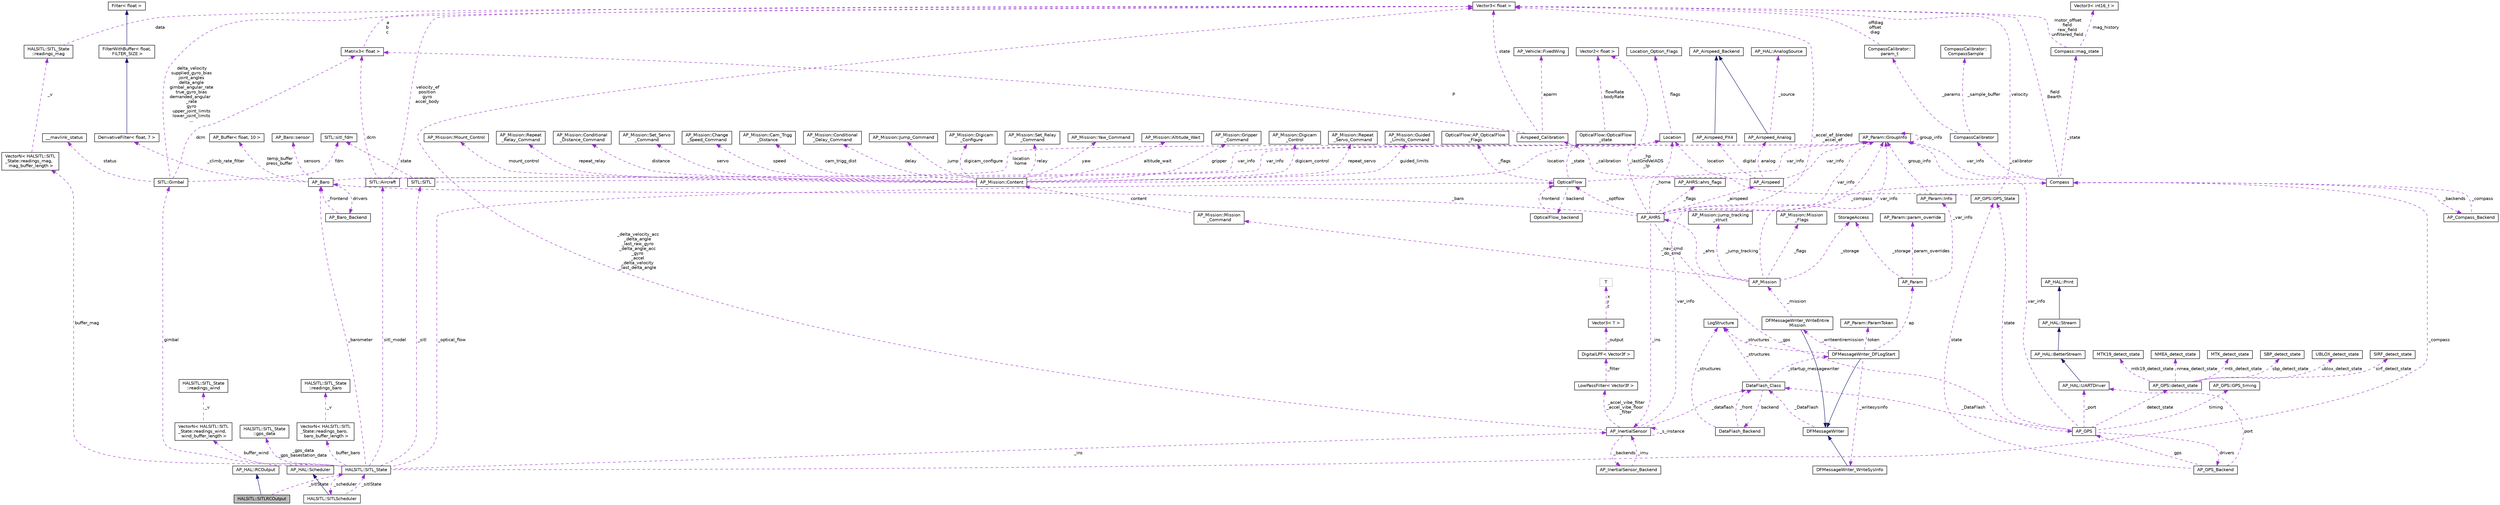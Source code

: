 digraph "HALSITL::SITLRCOutput"
{
 // INTERACTIVE_SVG=YES
  edge [fontname="Helvetica",fontsize="10",labelfontname="Helvetica",labelfontsize="10"];
  node [fontname="Helvetica",fontsize="10",shape=record];
  Node1 [label="HALSITL::SITLRCOutput",height=0.2,width=0.4,color="black", fillcolor="grey75", style="filled", fontcolor="black"];
  Node2 -> Node1 [dir="back",color="midnightblue",fontsize="10",style="solid",fontname="Helvetica"];
  Node2 [label="AP_HAL::RCOutput",height=0.2,width=0.4,color="black", fillcolor="white", style="filled",URL="$classAP__HAL_1_1RCOutput.html"];
  Node3 -> Node1 [dir="back",color="darkorchid3",fontsize="10",style="dashed",label=" _sitlState" ,fontname="Helvetica"];
  Node3 [label="HALSITL::SITL_State",height=0.2,width=0.4,color="black", fillcolor="white", style="filled",URL="$classHALSITL_1_1SITL__State.html"];
  Node4 -> Node3 [dir="back",color="darkorchid3",fontsize="10",style="dashed",label=" gimbal" ,fontname="Helvetica"];
  Node4 [label="SITL::Gimbal",height=0.2,width=0.4,color="black", fillcolor="white", style="filled",URL="$classSITL_1_1Gimbal.html"];
  Node5 -> Node4 [dir="back",color="darkorchid3",fontsize="10",style="dashed",label=" dcm" ,fontname="Helvetica"];
  Node5 [label="Matrix3\< float \>",height=0.2,width=0.4,color="black", fillcolor="white", style="filled",URL="$classMatrix3.html"];
  Node6 -> Node5 [dir="back",color="darkorchid3",fontsize="10",style="dashed",label=" a\nb\nc" ,fontname="Helvetica"];
  Node6 [label="Vector3\< float \>",height=0.2,width=0.4,color="black", fillcolor="white", style="filled",URL="$classVector3.html"];
  Node7 -> Node4 [dir="back",color="darkorchid3",fontsize="10",style="dashed",label=" status" ,fontname="Helvetica"];
  Node7 [label="__mavlink_status",height=0.2,width=0.4,color="black", fillcolor="white", style="filled",URL="$struct____mavlink__status.html"];
  Node6 -> Node4 [dir="back",color="darkorchid3",fontsize="10",style="dashed",label=" delta_velocity\nsupplied_gyro_bias\njoint_angles\ndelta_angle\ngimbal_angular_rate\ntrue_gyro_bias\ndemanded_angular\l_rate\ngyro\nupper_joint_limits\nlower_joint_limits\n..." ,fontname="Helvetica"];
  Node8 -> Node4 [dir="back",color="darkorchid3",fontsize="10",style="dashed",label=" fdm" ,fontname="Helvetica"];
  Node8 [label="SITL::sitl_fdm",height=0.2,width=0.4,color="black", fillcolor="white", style="filled",URL="$structSITL_1_1sitl__fdm.html"];
  Node9 -> Node3 [dir="back",color="darkorchid3",fontsize="10",style="dashed",label=" sitl_model" ,fontname="Helvetica"];
  Node9 [label="SITL::Aircraft",height=0.2,width=0.4,color="black", fillcolor="white", style="filled",URL="$classSITL_1_1Aircraft.html"];
  Node5 -> Node9 [dir="back",color="darkorchid3",fontsize="10",style="dashed",label=" dcm" ,fontname="Helvetica"];
  Node6 -> Node9 [dir="back",color="darkorchid3",fontsize="10",style="dashed",label=" velocity_ef\nposition\ngyro\naccel_body" ,fontname="Helvetica"];
  Node10 -> Node9 [dir="back",color="darkorchid3",fontsize="10",style="dashed",label=" location\nhome" ,fontname="Helvetica"];
  Node10 [label="Location",height=0.2,width=0.4,color="black", fillcolor="white", style="filled",URL="$structLocation.html"];
  Node11 -> Node10 [dir="back",color="darkorchid3",fontsize="10",style="dashed",label=" flags" ,fontname="Helvetica"];
  Node11 [label="Location_Option_Flags",height=0.2,width=0.4,color="black", fillcolor="white", style="filled",URL="$structLocation__Option__Flags.html"];
  Node12 -> Node3 [dir="back",color="darkorchid3",fontsize="10",style="dashed",label=" buffer_baro" ,fontname="Helvetica"];
  Node12 [label="VectorN\< HALSITL::SITL\l_State::readings_baro,\l baro_buffer_length \>",height=0.2,width=0.4,color="black", fillcolor="white", style="filled",URL="$classVectorN.html"];
  Node13 -> Node12 [dir="back",color="darkorchid3",fontsize="10",style="dashed",label=" _v" ,fontname="Helvetica"];
  Node13 [label="HALSITL::SITL_State\l::readings_baro",height=0.2,width=0.4,color="black", fillcolor="white", style="filled",URL="$structHALSITL_1_1SITL__State_1_1readings__baro.html"];
  Node14 -> Node3 [dir="back",color="darkorchid3",fontsize="10",style="dashed",label=" buffer_mag" ,fontname="Helvetica"];
  Node14 [label="VectorN\< HALSITL::SITL\l_State::readings_mag,\l mag_buffer_length \>",height=0.2,width=0.4,color="black", fillcolor="white", style="filled",URL="$classVectorN.html"];
  Node15 -> Node14 [dir="back",color="darkorchid3",fontsize="10",style="dashed",label=" _v" ,fontname="Helvetica"];
  Node15 [label="HALSITL::SITL_State\l::readings_mag",height=0.2,width=0.4,color="black", fillcolor="white", style="filled",URL="$structHALSITL_1_1SITL__State_1_1readings__mag.html"];
  Node6 -> Node15 [dir="back",color="darkorchid3",fontsize="10",style="dashed",label=" data" ,fontname="Helvetica"];
  Node16 -> Node3 [dir="back",color="darkorchid3",fontsize="10",style="dashed",label=" _barometer" ,fontname="Helvetica"];
  Node16 [label="AP_Baro",height=0.2,width=0.4,color="black", fillcolor="white", style="filled",URL="$classAP__Baro.html"];
  Node17 -> Node16 [dir="back",color="darkorchid3",fontsize="10",style="dashed",label=" sensors" ,fontname="Helvetica"];
  Node17 [label="AP_Baro::sensor",height=0.2,width=0.4,color="black", fillcolor="white", style="filled",URL="$structAP__Baro_1_1sensor.html"];
  Node18 -> Node16 [dir="back",color="darkorchid3",fontsize="10",style="dashed",label=" temp_buffer\npress_buffer" ,fontname="Helvetica"];
  Node18 [label="AP_Buffer\< float, 10 \>",height=0.2,width=0.4,color="black", fillcolor="white", style="filled",URL="$classAP__Buffer.html"];
  Node19 -> Node16 [dir="back",color="darkorchid3",fontsize="10",style="dashed",label=" _climb_rate_filter" ,fontname="Helvetica"];
  Node19 [label="DerivativeFilter\< float, 7 \>",height=0.2,width=0.4,color="black", fillcolor="white", style="filled",URL="$classDerivativeFilter.html"];
  Node20 -> Node19 [dir="back",color="midnightblue",fontsize="10",style="solid",fontname="Helvetica"];
  Node20 [label="FilterWithBuffer\< float,\l FILTER_SIZE \>",height=0.2,width=0.4,color="black", fillcolor="white", style="filled",URL="$classFilterWithBuffer.html"];
  Node21 -> Node20 [dir="back",color="midnightblue",fontsize="10",style="solid",fontname="Helvetica"];
  Node21 [label="Filter\< float \>",height=0.2,width=0.4,color="black", fillcolor="white", style="filled",URL="$classFilter.html"];
  Node22 -> Node16 [dir="back",color="darkorchid3",fontsize="10",style="dashed",label=" var_info" ,fontname="Helvetica"];
  Node22 [label="AP_Param::GroupInfo",height=0.2,width=0.4,color="black", fillcolor="white", style="filled",URL="$structAP__Param_1_1GroupInfo.html"];
  Node22 -> Node22 [dir="back",color="darkorchid3",fontsize="10",style="dashed",label=" group_info" ,fontname="Helvetica"];
  Node23 -> Node16 [dir="back",color="darkorchid3",fontsize="10",style="dashed",label=" drivers" ,fontname="Helvetica"];
  Node23 [label="AP_Baro_Backend",height=0.2,width=0.4,color="black", fillcolor="white", style="filled",URL="$classAP__Baro__Backend.html",tooltip="-*- tab-width: 4; Mode: C++; c-basic-offset: 4; indent-tabs-mode: nil -*- "];
  Node16 -> Node23 [dir="back",color="darkorchid3",fontsize="10",style="dashed",label=" _frontend" ,fontname="Helvetica"];
  Node24 -> Node3 [dir="back",color="darkorchid3",fontsize="10",style="dashed",label=" _sitl" ,fontname="Helvetica"];
  Node24 [label="SITL::SITL",height=0.2,width=0.4,color="black", fillcolor="white", style="filled",URL="$classSITL_1_1SITL.html"];
  Node22 -> Node24 [dir="back",color="darkorchid3",fontsize="10",style="dashed",label=" var_info" ,fontname="Helvetica"];
  Node8 -> Node24 [dir="back",color="darkorchid3",fontsize="10",style="dashed",label=" state" ,fontname="Helvetica"];
  Node25 -> Node3 [dir="back",color="darkorchid3",fontsize="10",style="dashed",label=" _optical_flow" ,fontname="Helvetica"];
  Node25 [label="OpticalFlow",height=0.2,width=0.4,color="black", fillcolor="white", style="filled",URL="$classOpticalFlow.html"];
  Node22 -> Node25 [dir="back",color="darkorchid3",fontsize="10",style="dashed",label=" var_info" ,fontname="Helvetica"];
  Node26 -> Node25 [dir="back",color="darkorchid3",fontsize="10",style="dashed",label=" _state" ,fontname="Helvetica"];
  Node26 [label="OpticalFlow::OpticalFlow\l_state",height=0.2,width=0.4,color="black", fillcolor="white", style="filled",URL="$structOpticalFlow_1_1OpticalFlow__state.html"];
  Node27 -> Node26 [dir="back",color="darkorchid3",fontsize="10",style="dashed",label=" flowRate\nbodyRate" ,fontname="Helvetica"];
  Node27 [label="Vector2\< float \>",height=0.2,width=0.4,color="black", fillcolor="white", style="filled",URL="$structVector2.html"];
  Node28 -> Node25 [dir="back",color="darkorchid3",fontsize="10",style="dashed",label=" backend" ,fontname="Helvetica"];
  Node28 [label="OpticalFlow_backend",height=0.2,width=0.4,color="black", fillcolor="white", style="filled",URL="$classOpticalFlow__backend.html"];
  Node25 -> Node28 [dir="back",color="darkorchid3",fontsize="10",style="dashed",label=" frontend" ,fontname="Helvetica"];
  Node29 -> Node25 [dir="back",color="darkorchid3",fontsize="10",style="dashed",label=" _flags" ,fontname="Helvetica"];
  Node29 [label="OpticalFlow::AP_OpticalFlow\l_Flags",height=0.2,width=0.4,color="black", fillcolor="white", style="filled",URL="$structOpticalFlow_1_1AP__OpticalFlow__Flags.html"];
  Node30 -> Node3 [dir="back",color="darkorchid3",fontsize="10",style="dashed",label=" _ins" ,fontname="Helvetica"];
  Node30 [label="AP_InertialSensor",height=0.2,width=0.4,color="black", fillcolor="white", style="filled",URL="$classAP__InertialSensor.html"];
  Node31 -> Node30 [dir="back",color="darkorchid3",fontsize="10",style="dashed",label=" _accel_vibe_filter\n_accel_vibe_floor\l_filter" ,fontname="Helvetica"];
  Node31 [label="LowPassFilter\< Vector3f \>",height=0.2,width=0.4,color="black", fillcolor="white", style="filled",URL="$classLowPassFilter.html"];
  Node32 -> Node31 [dir="back",color="darkorchid3",fontsize="10",style="dashed",label=" _filter" ,fontname="Helvetica"];
  Node32 [label="DigitalLPF\< Vector3f \>",height=0.2,width=0.4,color="black", fillcolor="white", style="filled",URL="$classDigitalLPF.html"];
  Node33 -> Node32 [dir="back",color="darkorchid3",fontsize="10",style="dashed",label=" _output" ,fontname="Helvetica"];
  Node33 [label="Vector3\< T \>",height=0.2,width=0.4,color="black", fillcolor="white", style="filled",URL="$classVector3.html"];
  Node34 -> Node33 [dir="back",color="darkorchid3",fontsize="10",style="dashed",label=" x\ny\nz" ,fontname="Helvetica"];
  Node34 [label="T",height=0.2,width=0.4,color="grey75", fillcolor="white", style="filled"];
  Node35 -> Node30 [dir="back",color="darkorchid3",fontsize="10",style="dashed",label=" _backends" ,fontname="Helvetica"];
  Node35 [label="AP_InertialSensor_Backend",height=0.2,width=0.4,color="black", fillcolor="white", style="filled",URL="$classAP__InertialSensor__Backend.html"];
  Node30 -> Node35 [dir="back",color="darkorchid3",fontsize="10",style="dashed",label=" _imu" ,fontname="Helvetica"];
  Node36 -> Node30 [dir="back",color="darkorchid3",fontsize="10",style="dashed",label=" _dataflash" ,fontname="Helvetica"];
  Node36 [label="DataFlash_Class",height=0.2,width=0.4,color="black", fillcolor="white", style="filled",URL="$classDataFlash__Class.html"];
  Node37 -> Node36 [dir="back",color="darkorchid3",fontsize="10",style="dashed",label=" _structures" ,fontname="Helvetica"];
  Node37 [label="LogStructure",height=0.2,width=0.4,color="black", fillcolor="white", style="filled",URL="$structLogStructure.html"];
  Node38 -> Node36 [dir="back",color="darkorchid3",fontsize="10",style="dashed",label=" backend" ,fontname="Helvetica"];
  Node38 [label="DataFlash_Backend",height=0.2,width=0.4,color="black", fillcolor="white", style="filled",URL="$classDataFlash__Backend.html"];
  Node37 -> Node38 [dir="back",color="darkorchid3",fontsize="10",style="dashed",label=" _structures" ,fontname="Helvetica"];
  Node36 -> Node38 [dir="back",color="darkorchid3",fontsize="10",style="dashed",label=" _front" ,fontname="Helvetica"];
  Node39 -> Node36 [dir="back",color="darkorchid3",fontsize="10",style="dashed",label=" _startup_messagewriter" ,fontname="Helvetica"];
  Node39 [label="DFMessageWriter_DFLogStart",height=0.2,width=0.4,color="black", fillcolor="white", style="filled",URL="$classDFMessageWriter__DFLogStart.html"];
  Node40 -> Node39 [dir="back",color="midnightblue",fontsize="10",style="solid",fontname="Helvetica"];
  Node40 [label="DFMessageWriter",height=0.2,width=0.4,color="black", fillcolor="white", style="filled",URL="$classDFMessageWriter.html"];
  Node36 -> Node40 [dir="back",color="darkorchid3",fontsize="10",style="dashed",label=" _DataFlash" ,fontname="Helvetica"];
  Node41 -> Node39 [dir="back",color="darkorchid3",fontsize="10",style="dashed",label=" _writeentiremission" ,fontname="Helvetica"];
  Node41 [label="DFMessageWriter_WriteEntire\lMission",height=0.2,width=0.4,color="black", fillcolor="white", style="filled",URL="$classDFMessageWriter__WriteEntireMission.html"];
  Node40 -> Node41 [dir="back",color="midnightblue",fontsize="10",style="solid",fontname="Helvetica"];
  Node42 -> Node41 [dir="back",color="darkorchid3",fontsize="10",style="dashed",label=" _mission" ,fontname="Helvetica"];
  Node42 [label="AP_Mission",height=0.2,width=0.4,color="black", fillcolor="white", style="filled",URL="$classAP__Mission.html",tooltip="Object managing Mission. "];
  Node43 -> Node42 [dir="back",color="darkorchid3",fontsize="10",style="dashed",label=" _storage" ,fontname="Helvetica"];
  Node43 [label="StorageAccess",height=0.2,width=0.4,color="black", fillcolor="white", style="filled",URL="$classStorageAccess.html"];
  Node44 -> Node42 [dir="back",color="darkorchid3",fontsize="10",style="dashed",label=" _nav_cmd\n_do_cmd" ,fontname="Helvetica"];
  Node44 [label="AP_Mission::Mission\l_Command",height=0.2,width=0.4,color="black", fillcolor="white", style="filled",URL="$structAP__Mission_1_1Mission__Command.html"];
  Node45 -> Node44 [dir="back",color="darkorchid3",fontsize="10",style="dashed",label=" content" ,fontname="Helvetica"];
  Node45 [label="AP_Mission::Content",height=0.2,width=0.4,color="black", fillcolor="white", style="filled",URL="$unionAP__Mission_1_1Content.html"];
  Node46 -> Node45 [dir="back",color="darkorchid3",fontsize="10",style="dashed",label=" guided_limits" ,fontname="Helvetica"];
  Node46 [label="AP_Mission::Guided\l_Limits_Command",height=0.2,width=0.4,color="black", fillcolor="white", style="filled",URL="$structAP__Mission_1_1Guided__Limits__Command.html"];
  Node47 -> Node45 [dir="back",color="darkorchid3",fontsize="10",style="dashed",label=" mount_control" ,fontname="Helvetica"];
  Node47 [label="AP_Mission::Mount_Control",height=0.2,width=0.4,color="black", fillcolor="white", style="filled",URL="$structAP__Mission_1_1Mount__Control.html"];
  Node48 -> Node45 [dir="back",color="darkorchid3",fontsize="10",style="dashed",label=" repeat_relay" ,fontname="Helvetica"];
  Node48 [label="AP_Mission::Repeat\l_Relay_Command",height=0.2,width=0.4,color="black", fillcolor="white", style="filled",URL="$structAP__Mission_1_1Repeat__Relay__Command.html"];
  Node49 -> Node45 [dir="back",color="darkorchid3",fontsize="10",style="dashed",label=" distance" ,fontname="Helvetica"];
  Node49 [label="AP_Mission::Conditional\l_Distance_Command",height=0.2,width=0.4,color="black", fillcolor="white", style="filled",URL="$structAP__Mission_1_1Conditional__Distance__Command.html"];
  Node50 -> Node45 [dir="back",color="darkorchid3",fontsize="10",style="dashed",label=" servo" ,fontname="Helvetica"];
  Node50 [label="AP_Mission::Set_Servo\l_Command",height=0.2,width=0.4,color="black", fillcolor="white", style="filled",URL="$structAP__Mission_1_1Set__Servo__Command.html"];
  Node51 -> Node45 [dir="back",color="darkorchid3",fontsize="10",style="dashed",label=" speed" ,fontname="Helvetica"];
  Node51 [label="AP_Mission::Change\l_Speed_Command",height=0.2,width=0.4,color="black", fillcolor="white", style="filled",URL="$structAP__Mission_1_1Change__Speed__Command.html"];
  Node52 -> Node45 [dir="back",color="darkorchid3",fontsize="10",style="dashed",label=" cam_trigg_dist" ,fontname="Helvetica"];
  Node52 [label="AP_Mission::Cam_Trigg\l_Distance",height=0.2,width=0.4,color="black", fillcolor="white", style="filled",URL="$structAP__Mission_1_1Cam__Trigg__Distance.html"];
  Node53 -> Node45 [dir="back",color="darkorchid3",fontsize="10",style="dashed",label=" delay" ,fontname="Helvetica"];
  Node53 [label="AP_Mission::Conditional\l_Delay_Command",height=0.2,width=0.4,color="black", fillcolor="white", style="filled",URL="$structAP__Mission_1_1Conditional__Delay__Command.html"];
  Node54 -> Node45 [dir="back",color="darkorchid3",fontsize="10",style="dashed",label=" jump" ,fontname="Helvetica"];
  Node54 [label="AP_Mission::Jump_Command",height=0.2,width=0.4,color="black", fillcolor="white", style="filled",URL="$structAP__Mission_1_1Jump__Command.html"];
  Node10 -> Node45 [dir="back",color="darkorchid3",fontsize="10",style="dashed",label=" location" ,fontname="Helvetica"];
  Node55 -> Node45 [dir="back",color="darkorchid3",fontsize="10",style="dashed",label=" digicam_configure" ,fontname="Helvetica"];
  Node55 [label="AP_Mission::Digicam\l_Configure",height=0.2,width=0.4,color="black", fillcolor="white", style="filled",URL="$structAP__Mission_1_1Digicam__Configure.html"];
  Node56 -> Node45 [dir="back",color="darkorchid3",fontsize="10",style="dashed",label=" relay" ,fontname="Helvetica"];
  Node56 [label="AP_Mission::Set_Relay\l_Command",height=0.2,width=0.4,color="black", fillcolor="white", style="filled",URL="$structAP__Mission_1_1Set__Relay__Command.html"];
  Node57 -> Node45 [dir="back",color="darkorchid3",fontsize="10",style="dashed",label=" yaw" ,fontname="Helvetica"];
  Node57 [label="AP_Mission::Yaw_Command",height=0.2,width=0.4,color="black", fillcolor="white", style="filled",URL="$structAP__Mission_1_1Yaw__Command.html"];
  Node58 -> Node45 [dir="back",color="darkorchid3",fontsize="10",style="dashed",label=" altitude_wait" ,fontname="Helvetica"];
  Node58 [label="AP_Mission::Altitude_Wait",height=0.2,width=0.4,color="black", fillcolor="white", style="filled",URL="$structAP__Mission_1_1Altitude__Wait.html"];
  Node59 -> Node45 [dir="back",color="darkorchid3",fontsize="10",style="dashed",label=" gripper" ,fontname="Helvetica"];
  Node59 [label="AP_Mission::Gripper\l_Command",height=0.2,width=0.4,color="black", fillcolor="white", style="filled",URL="$structAP__Mission_1_1Gripper__Command.html"];
  Node60 -> Node45 [dir="back",color="darkorchid3",fontsize="10",style="dashed",label=" digicam_control" ,fontname="Helvetica"];
  Node60 [label="AP_Mission::Digicam\l_Control",height=0.2,width=0.4,color="black", fillcolor="white", style="filled",URL="$structAP__Mission_1_1Digicam__Control.html"];
  Node61 -> Node45 [dir="back",color="darkorchid3",fontsize="10",style="dashed",label=" repeat_servo" ,fontname="Helvetica"];
  Node61 [label="AP_Mission::Repeat\l_Servo_Command",height=0.2,width=0.4,color="black", fillcolor="white", style="filled",URL="$structAP__Mission_1_1Repeat__Servo__Command.html"];
  Node22 -> Node42 [dir="back",color="darkorchid3",fontsize="10",style="dashed",label=" var_info" ,fontname="Helvetica"];
  Node62 -> Node42 [dir="back",color="darkorchid3",fontsize="10",style="dashed",label=" _flags" ,fontname="Helvetica"];
  Node62 [label="AP_Mission::Mission\l_Flags",height=0.2,width=0.4,color="black", fillcolor="white", style="filled",URL="$structAP__Mission_1_1Mission__Flags.html"];
  Node63 -> Node42 [dir="back",color="darkorchid3",fontsize="10",style="dashed",label=" _ahrs" ,fontname="Helvetica"];
  Node63 [label="AP_AHRS",height=0.2,width=0.4,color="black", fillcolor="white", style="filled",URL="$classAP__AHRS.html"];
  Node64 -> Node63 [dir="back",color="darkorchid3",fontsize="10",style="dashed",label=" _flags" ,fontname="Helvetica"];
  Node64 [label="AP_AHRS::ahrs_flags",height=0.2,width=0.4,color="black", fillcolor="white", style="filled",URL="$structAP__AHRS_1_1ahrs__flags.html"];
  Node16 -> Node63 [dir="back",color="darkorchid3",fontsize="10",style="dashed",label=" _baro" ,fontname="Helvetica"];
  Node25 -> Node63 [dir="back",color="darkorchid3",fontsize="10",style="dashed",label=" _optflow" ,fontname="Helvetica"];
  Node22 -> Node63 [dir="back",color="darkorchid3",fontsize="10",style="dashed",label=" var_info" ,fontname="Helvetica"];
  Node6 -> Node63 [dir="back",color="darkorchid3",fontsize="10",style="dashed",label=" _accel_ef_blended\n_accel_ef" ,fontname="Helvetica"];
  Node30 -> Node63 [dir="back",color="darkorchid3",fontsize="10",style="dashed",label=" _ins" ,fontname="Helvetica"];
  Node65 -> Node63 [dir="back",color="darkorchid3",fontsize="10",style="dashed",label=" _airspeed" ,fontname="Helvetica"];
  Node65 [label="AP_Airspeed",height=0.2,width=0.4,color="black", fillcolor="white", style="filled",URL="$classAP__Airspeed.html"];
  Node66 -> Node65 [dir="back",color="darkorchid3",fontsize="10",style="dashed",label=" analog" ,fontname="Helvetica"];
  Node66 [label="AP_Airspeed_Analog",height=0.2,width=0.4,color="black", fillcolor="white", style="filled",URL="$classAP__Airspeed__Analog.html",tooltip="-*- tab-width: 4; Mode: C++; c-basic-offset: 4; indent-tabs-mode: nil -*- "];
  Node67 -> Node66 [dir="back",color="midnightblue",fontsize="10",style="solid",fontname="Helvetica"];
  Node67 [label="AP_Airspeed_Backend",height=0.2,width=0.4,color="black", fillcolor="white", style="filled",URL="$classAP__Airspeed__Backend.html",tooltip="-*- tab-width: 4; Mode: C++; c-basic-offset: 4; indent-tabs-mode: nil -*- "];
  Node68 -> Node66 [dir="back",color="darkorchid3",fontsize="10",style="dashed",label=" _source" ,fontname="Helvetica"];
  Node68 [label="AP_HAL::AnalogSource",height=0.2,width=0.4,color="black", fillcolor="white", style="filled",URL="$classAP__HAL_1_1AnalogSource.html"];
  Node22 -> Node65 [dir="back",color="darkorchid3",fontsize="10",style="dashed",label=" var_info" ,fontname="Helvetica"];
  Node69 -> Node65 [dir="back",color="darkorchid3",fontsize="10",style="dashed",label=" digital" ,fontname="Helvetica"];
  Node69 [label="AP_Airspeed_PX4",height=0.2,width=0.4,color="black", fillcolor="white", style="filled",URL="$classAP__Airspeed__PX4.html",tooltip="-*- tab-width: 4; Mode: C++; c-basic-offset: 4; indent-tabs-mode: nil -*- "];
  Node67 -> Node69 [dir="back",color="midnightblue",fontsize="10",style="solid",fontname="Helvetica"];
  Node70 -> Node65 [dir="back",color="darkorchid3",fontsize="10",style="dashed",label=" _calibration" ,fontname="Helvetica"];
  Node70 [label="Airspeed_Calibration",height=0.2,width=0.4,color="black", fillcolor="white", style="filled",URL="$classAirspeed__Calibration.html",tooltip="-*- tab-width: 4; Mode: C++; c-basic-offset: 4; indent-tabs-mode: nil -*- "];
  Node5 -> Node70 [dir="back",color="darkorchid3",fontsize="10",style="dashed",label=" P" ,fontname="Helvetica"];
  Node6 -> Node70 [dir="back",color="darkorchid3",fontsize="10",style="dashed",label=" state" ,fontname="Helvetica"];
  Node71 -> Node70 [dir="back",color="darkorchid3",fontsize="10",style="dashed",label=" aparm" ,fontname="Helvetica"];
  Node71 [label="AP_Vehicle::FixedWing",height=0.2,width=0.4,color="black", fillcolor="white", style="filled",URL="$structAP__Vehicle_1_1FixedWing.html"];
  Node27 -> Node63 [dir="back",color="darkorchid3",fontsize="10",style="dashed",label=" _hp\n_lastGndVelADS\n_lp" ,fontname="Helvetica"];
  Node72 -> Node63 [dir="back",color="darkorchid3",fontsize="10",style="dashed",label=" _gps" ,fontname="Helvetica"];
  Node72 [label="AP_GPS",height=0.2,width=0.4,color="black", fillcolor="white", style="filled",URL="$classAP__GPS.html"];
  Node73 -> Node72 [dir="back",color="darkorchid3",fontsize="10",style="dashed",label=" detect_state" ,fontname="Helvetica"];
  Node73 [label="AP_GPS::detect_state",height=0.2,width=0.4,color="black", fillcolor="white", style="filled",URL="$structAP__GPS_1_1detect__state.html"];
  Node74 -> Node73 [dir="back",color="darkorchid3",fontsize="10",style="dashed",label=" sbp_detect_state" ,fontname="Helvetica"];
  Node74 [label="SBP_detect_state",height=0.2,width=0.4,color="black", fillcolor="white", style="filled",URL="$structSBP__detect__state.html"];
  Node75 -> Node73 [dir="back",color="darkorchid3",fontsize="10",style="dashed",label=" ublox_detect_state" ,fontname="Helvetica"];
  Node75 [label="UBLOX_detect_state",height=0.2,width=0.4,color="black", fillcolor="white", style="filled",URL="$structUBLOX__detect__state.html"];
  Node76 -> Node73 [dir="back",color="darkorchid3",fontsize="10",style="dashed",label=" sirf_detect_state" ,fontname="Helvetica"];
  Node76 [label="SIRF_detect_state",height=0.2,width=0.4,color="black", fillcolor="white", style="filled",URL="$structSIRF__detect__state.html"];
  Node77 -> Node73 [dir="back",color="darkorchid3",fontsize="10",style="dashed",label=" mtk19_detect_state" ,fontname="Helvetica"];
  Node77 [label="MTK19_detect_state",height=0.2,width=0.4,color="black", fillcolor="white", style="filled",URL="$structMTK19__detect__state.html"];
  Node78 -> Node73 [dir="back",color="darkorchid3",fontsize="10",style="dashed",label=" nmea_detect_state" ,fontname="Helvetica"];
  Node78 [label="NMEA_detect_state",height=0.2,width=0.4,color="black", fillcolor="white", style="filled",URL="$structNMEA__detect__state.html"];
  Node79 -> Node73 [dir="back",color="darkorchid3",fontsize="10",style="dashed",label=" mtk_detect_state" ,fontname="Helvetica"];
  Node79 [label="MTK_detect_state",height=0.2,width=0.4,color="black", fillcolor="white", style="filled",URL="$structMTK__detect__state.html"];
  Node80 -> Node72 [dir="back",color="darkorchid3",fontsize="10",style="dashed",label=" timing" ,fontname="Helvetica"];
  Node80 [label="AP_GPS::GPS_timing",height=0.2,width=0.4,color="black", fillcolor="white", style="filled",URL="$structAP__GPS_1_1GPS__timing.html"];
  Node81 -> Node72 [dir="back",color="darkorchid3",fontsize="10",style="dashed",label=" drivers" ,fontname="Helvetica"];
  Node81 [label="AP_GPS_Backend",height=0.2,width=0.4,color="black", fillcolor="white", style="filled",URL="$classAP__GPS__Backend.html"];
  Node82 -> Node81 [dir="back",color="darkorchid3",fontsize="10",style="dashed",label=" port" ,fontname="Helvetica"];
  Node82 [label="AP_HAL::UARTDriver",height=0.2,width=0.4,color="black", fillcolor="white", style="filled",URL="$classAP__HAL_1_1UARTDriver.html"];
  Node83 -> Node82 [dir="back",color="midnightblue",fontsize="10",style="solid",fontname="Helvetica"];
  Node83 [label="AP_HAL::BetterStream",height=0.2,width=0.4,color="black", fillcolor="white", style="filled",URL="$classAP__HAL_1_1BetterStream.html"];
  Node84 -> Node83 [dir="back",color="midnightblue",fontsize="10",style="solid",fontname="Helvetica"];
  Node84 [label="AP_HAL::Stream",height=0.2,width=0.4,color="black", fillcolor="white", style="filled",URL="$classAP__HAL_1_1Stream.html"];
  Node85 -> Node84 [dir="back",color="midnightblue",fontsize="10",style="solid",fontname="Helvetica"];
  Node85 [label="AP_HAL::Print",height=0.2,width=0.4,color="black", fillcolor="white", style="filled",URL="$classAP__HAL_1_1Print.html"];
  Node72 -> Node81 [dir="back",color="darkorchid3",fontsize="10",style="dashed",label=" gps" ,fontname="Helvetica"];
  Node86 -> Node81 [dir="back",color="darkorchid3",fontsize="10",style="dashed",label=" state" ,fontname="Helvetica"];
  Node86 [label="AP_GPS::GPS_State",height=0.2,width=0.4,color="black", fillcolor="white", style="filled",URL="$structAP__GPS_1_1GPS__State.html"];
  Node6 -> Node86 [dir="back",color="darkorchid3",fontsize="10",style="dashed",label=" velocity" ,fontname="Helvetica"];
  Node10 -> Node86 [dir="back",color="darkorchid3",fontsize="10",style="dashed",label=" location" ,fontname="Helvetica"];
  Node36 -> Node72 [dir="back",color="darkorchid3",fontsize="10",style="dashed",label=" _DataFlash" ,fontname="Helvetica"];
  Node82 -> Node72 [dir="back",color="darkorchid3",fontsize="10",style="dashed",label=" _port" ,fontname="Helvetica"];
  Node22 -> Node72 [dir="back",color="darkorchid3",fontsize="10",style="dashed",label=" var_info" ,fontname="Helvetica"];
  Node86 -> Node72 [dir="back",color="darkorchid3",fontsize="10",style="dashed",label=" state" ,fontname="Helvetica"];
  Node10 -> Node63 [dir="back",color="darkorchid3",fontsize="10",style="dashed",label=" _home" ,fontname="Helvetica"];
  Node87 -> Node63 [dir="back",color="darkorchid3",fontsize="10",style="dashed",label=" _compass" ,fontname="Helvetica"];
  Node87 [label="Compass",height=0.2,width=0.4,color="black", fillcolor="white", style="filled",URL="$classCompass.html"];
  Node22 -> Node87 [dir="back",color="darkorchid3",fontsize="10",style="dashed",label=" var_info" ,fontname="Helvetica"];
  Node6 -> Node87 [dir="back",color="darkorchid3",fontsize="10",style="dashed",label=" field\nBearth" ,fontname="Helvetica"];
  Node88 -> Node87 [dir="back",color="darkorchid3",fontsize="10",style="dashed",label=" _calibrator" ,fontname="Helvetica"];
  Node88 [label="CompassCalibrator",height=0.2,width=0.4,color="black", fillcolor="white", style="filled",URL="$classCompassCalibrator.html"];
  Node89 -> Node88 [dir="back",color="darkorchid3",fontsize="10",style="dashed",label=" _params" ,fontname="Helvetica"];
  Node89 [label="CompassCalibrator::\lparam_t",height=0.2,width=0.4,color="black", fillcolor="white", style="filled",URL="$classCompassCalibrator_1_1param__t.html"];
  Node6 -> Node89 [dir="back",color="darkorchid3",fontsize="10",style="dashed",label=" offdiag\noffset\ndiag" ,fontname="Helvetica"];
  Node90 -> Node88 [dir="back",color="darkorchid3",fontsize="10",style="dashed",label=" _sample_buffer" ,fontname="Helvetica"];
  Node90 [label="CompassCalibrator::\lCompassSample",height=0.2,width=0.4,color="black", fillcolor="white", style="filled",URL="$classCompassCalibrator_1_1CompassSample.html"];
  Node91 -> Node87 [dir="back",color="darkorchid3",fontsize="10",style="dashed",label=" _backends" ,fontname="Helvetica"];
  Node91 [label="AP_Compass_Backend",height=0.2,width=0.4,color="black", fillcolor="white", style="filled",URL="$classAP__Compass__Backend.html"];
  Node87 -> Node91 [dir="back",color="darkorchid3",fontsize="10",style="dashed",label=" _compass" ,fontname="Helvetica"];
  Node92 -> Node87 [dir="back",color="darkorchid3",fontsize="10",style="dashed",label=" _state" ,fontname="Helvetica"];
  Node92 [label="Compass::mag_state",height=0.2,width=0.4,color="black", fillcolor="white", style="filled",URL="$structCompass_1_1mag__state.html"];
  Node6 -> Node92 [dir="back",color="darkorchid3",fontsize="10",style="dashed",label=" motor_offset\nfield\nraw_field\nunfiltered_field" ,fontname="Helvetica"];
  Node93 -> Node92 [dir="back",color="darkorchid3",fontsize="10",style="dashed",label=" mag_history" ,fontname="Helvetica"];
  Node93 [label="Vector3\< int16_t \>",height=0.2,width=0.4,color="black", fillcolor="white", style="filled",URL="$classVector3.html"];
  Node94 -> Node42 [dir="back",color="darkorchid3",fontsize="10",style="dashed",label=" _jump_tracking" ,fontname="Helvetica"];
  Node94 [label="AP_Mission::jump_tracking\l_struct",height=0.2,width=0.4,color="black", fillcolor="white", style="filled",URL="$structAP__Mission_1_1jump__tracking__struct.html"];
  Node95 -> Node39 [dir="back",color="darkorchid3",fontsize="10",style="dashed",label=" _writesysinfo" ,fontname="Helvetica"];
  Node95 [label="DFMessageWriter_WriteSysInfo",height=0.2,width=0.4,color="black", fillcolor="white", style="filled",URL="$classDFMessageWriter__WriteSysInfo.html"];
  Node40 -> Node95 [dir="back",color="midnightblue",fontsize="10",style="solid",fontname="Helvetica"];
  Node96 -> Node39 [dir="back",color="darkorchid3",fontsize="10",style="dashed",label=" token" ,fontname="Helvetica"];
  Node96 [label="AP_Param::ParamToken",height=0.2,width=0.4,color="black", fillcolor="white", style="filled",URL="$structAP__Param_1_1ParamToken.html"];
  Node37 -> Node39 [dir="back",color="darkorchid3",fontsize="10",style="dashed",label=" _structures" ,fontname="Helvetica"];
  Node97 -> Node39 [dir="back",color="darkorchid3",fontsize="10",style="dashed",label=" ap" ,fontname="Helvetica"];
  Node97 [label="AP_Param",height=0.2,width=0.4,color="black", fillcolor="white", style="filled",URL="$classAP__Param.html"];
  Node43 -> Node97 [dir="back",color="darkorchid3",fontsize="10",style="dashed",label=" _storage" ,fontname="Helvetica"];
  Node98 -> Node97 [dir="back",color="darkorchid3",fontsize="10",style="dashed",label=" _var_info" ,fontname="Helvetica"];
  Node98 [label="AP_Param::Info",height=0.2,width=0.4,color="black", fillcolor="white", style="filled",URL="$structAP__Param_1_1Info.html"];
  Node22 -> Node98 [dir="back",color="darkorchid3",fontsize="10",style="dashed",label=" group_info" ,fontname="Helvetica"];
  Node99 -> Node97 [dir="back",color="darkorchid3",fontsize="10",style="dashed",label=" param_overrides" ,fontname="Helvetica"];
  Node99 [label="AP_Param::param_override",height=0.2,width=0.4,color="black", fillcolor="white", style="filled",URL="$structAP__Param_1_1param__override.html"];
  Node22 -> Node30 [dir="back",color="darkorchid3",fontsize="10",style="dashed",label=" var_info" ,fontname="Helvetica"];
  Node30 -> Node30 [dir="back",color="darkorchid3",fontsize="10",style="dashed",label=" _s_instance" ,fontname="Helvetica"];
  Node6 -> Node30 [dir="back",color="darkorchid3",fontsize="10",style="dashed",label=" _delta_velocity_acc\n_delta_angle\n_last_raw_gyro\n_delta_angle_acc\n_gyro\n_accel\n_delta_velocity\n_last_delta_angle" ,fontname="Helvetica"];
  Node100 -> Node3 [dir="back",color="darkorchid3",fontsize="10",style="dashed",label=" _gps_data\n_gps_basestation_data" ,fontname="Helvetica"];
  Node100 [label="HALSITL::SITL_State\l::gps_data",height=0.2,width=0.4,color="black", fillcolor="white", style="filled",URL="$structHALSITL_1_1SITL__State_1_1gps__data.html"];
  Node101 -> Node3 [dir="back",color="darkorchid3",fontsize="10",style="dashed",label=" _scheduler" ,fontname="Helvetica"];
  Node101 [label="HALSITL::SITLScheduler",height=0.2,width=0.4,color="black", fillcolor="white", style="filled",URL="$classHALSITL_1_1SITLScheduler.html"];
  Node102 -> Node101 [dir="back",color="midnightblue",fontsize="10",style="solid",fontname="Helvetica"];
  Node102 [label="AP_HAL::Scheduler",height=0.2,width=0.4,color="black", fillcolor="white", style="filled",URL="$classAP__HAL_1_1Scheduler.html"];
  Node3 -> Node101 [dir="back",color="darkorchid3",fontsize="10",style="dashed",label=" _sitlState" ,fontname="Helvetica"];
  Node103 -> Node3 [dir="back",color="darkorchid3",fontsize="10",style="dashed",label=" buffer_wind" ,fontname="Helvetica"];
  Node103 [label="VectorN\< HALSITL::SITL\l_State::readings_wind,\l wind_buffer_length \>",height=0.2,width=0.4,color="black", fillcolor="white", style="filled",URL="$classVectorN.html"];
  Node104 -> Node103 [dir="back",color="darkorchid3",fontsize="10",style="dashed",label=" _v" ,fontname="Helvetica"];
  Node104 [label="HALSITL::SITL_State\l::readings_wind",height=0.2,width=0.4,color="black", fillcolor="white", style="filled",URL="$structHALSITL_1_1SITL__State_1_1readings__wind.html"];
  Node87 -> Node3 [dir="back",color="darkorchid3",fontsize="10",style="dashed",label=" _compass" ,fontname="Helvetica"];
}
